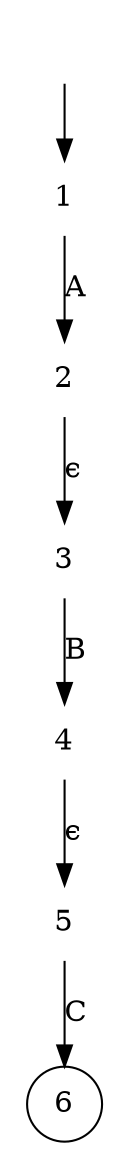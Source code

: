 digraph nfa {
	Start [label="" shape=none]
	1 [label=1 shape=plaintext]
	2 [label=2 shape=plaintext]
	3 [label=3 shape=plaintext]
	4 [label=4 shape=plaintext]
	5 [label=5 shape=plaintext]
	6 [label=6 shape=circle]
	Start -> 1
	1 -> 2 [label=A]
	2 -> 3 [label="ϵ"]
	3 -> 4 [label=B]
	4 -> 5 [label="ϵ"]
	5 -> 6 [label=C]
}
